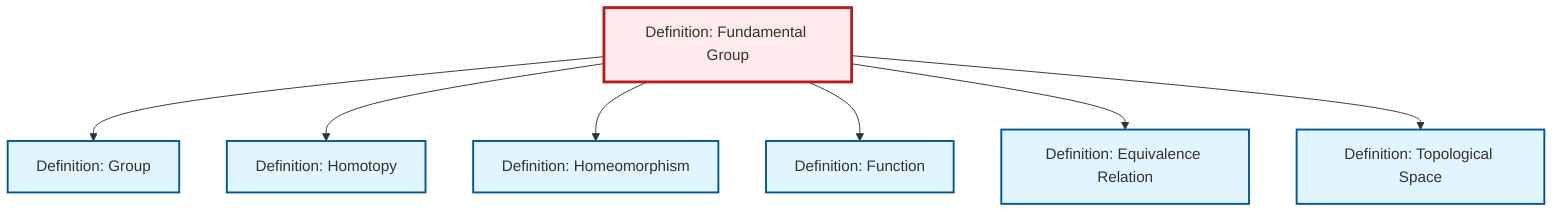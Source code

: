 graph TD
    classDef definition fill:#e1f5fe,stroke:#01579b,stroke-width:2px
    classDef theorem fill:#f3e5f5,stroke:#4a148c,stroke-width:2px
    classDef axiom fill:#fff3e0,stroke:#e65100,stroke-width:2px
    classDef example fill:#e8f5e9,stroke:#1b5e20,stroke-width:2px
    classDef current fill:#ffebee,stroke:#b71c1c,stroke-width:3px
    def-topological-space["Definition: Topological Space"]:::definition
    def-function["Definition: Function"]:::definition
    def-homeomorphism["Definition: Homeomorphism"]:::definition
    def-equivalence-relation["Definition: Equivalence Relation"]:::definition
    def-homotopy["Definition: Homotopy"]:::definition
    def-group["Definition: Group"]:::definition
    def-fundamental-group["Definition: Fundamental Group"]:::definition
    def-fundamental-group --> def-group
    def-fundamental-group --> def-homotopy
    def-fundamental-group --> def-homeomorphism
    def-fundamental-group --> def-function
    def-fundamental-group --> def-equivalence-relation
    def-fundamental-group --> def-topological-space
    class def-fundamental-group current